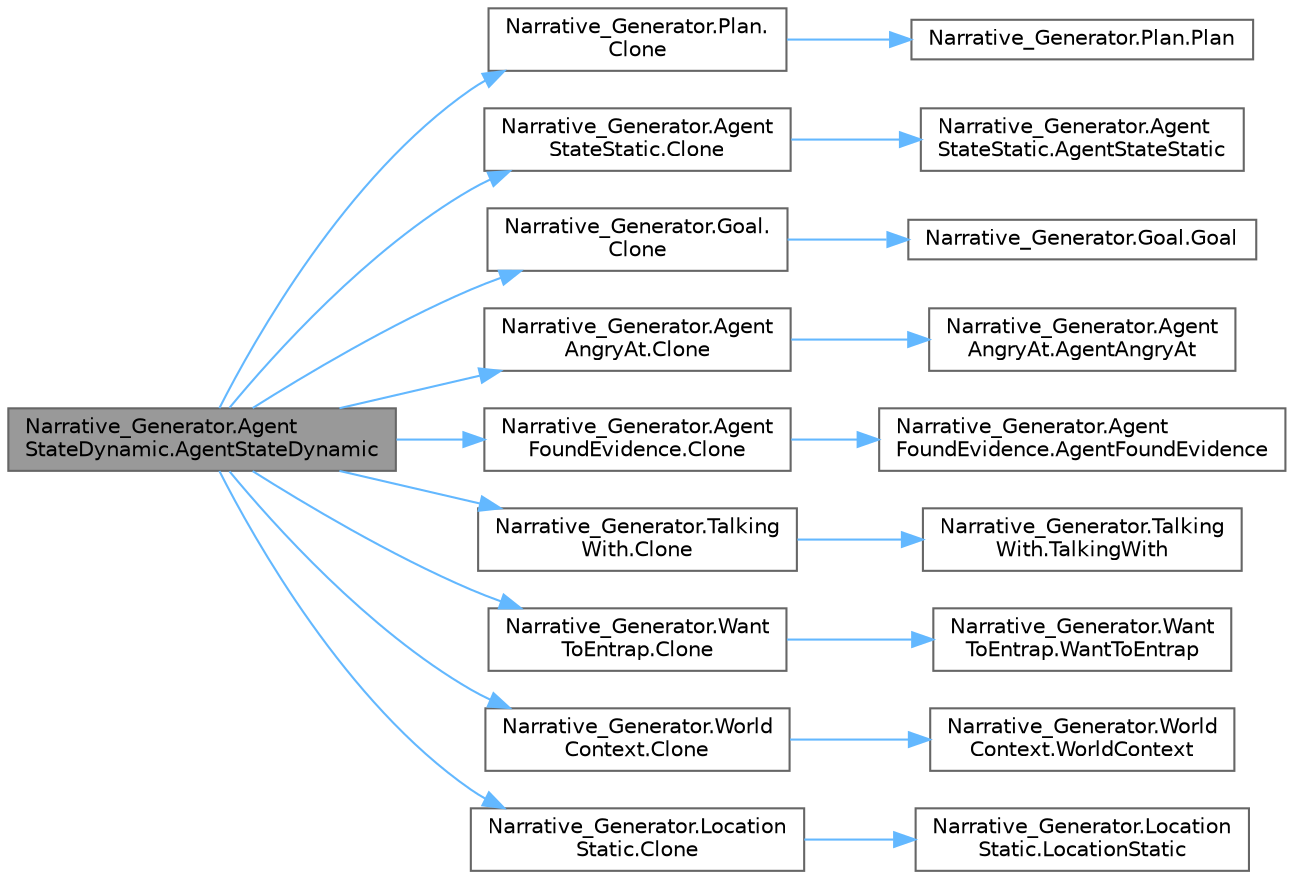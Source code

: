 digraph "Narrative_Generator.AgentStateDynamic.AgentStateDynamic"
{
 // LATEX_PDF_SIZE
  bgcolor="transparent";
  edge [fontname=Helvetica,fontsize=10,labelfontname=Helvetica,labelfontsize=10];
  node [fontname=Helvetica,fontsize=10,shape=box,height=0.2,width=0.4];
  rankdir="LR";
  Node1 [label="Narrative_Generator.Agent\lStateDynamic.AgentStateDynamic",height=0.2,width=0.4,color="gray40", fillcolor="grey60", style="filled", fontcolor="black",tooltip="Constructor with parameters of the dynamic part of the agent, which creates a new instance of the age..."];
  Node1 -> Node2 [color="steelblue1",style="solid"];
  Node2 [label="Narrative_Generator.Plan.\lClone",height=0.2,width=0.4,color="grey40", fillcolor="white", style="filled",URL="$class_narrative___generator_1_1_plan.html#acfb34759f968db3e91ffa81b734abb55",tooltip="Method for creating a plan clone instance."];
  Node2 -> Node3 [color="steelblue1",style="solid"];
  Node3 [label="Narrative_Generator.Plan.Plan",height=0.2,width=0.4,color="grey40", fillcolor="white", style="filled",URL="$class_narrative___generator_1_1_plan.html#acdeb92a08bc175d3b10baafb8428551e",tooltip="Constructor without parameters."];
  Node1 -> Node4 [color="steelblue1",style="solid"];
  Node4 [label="Narrative_Generator.Agent\lStateStatic.Clone",height=0.2,width=0.4,color="grey40", fillcolor="white", style="filled",URL="$class_narrative___generator_1_1_agent_state_static.html#a32adf4a2449433f482775916d9beb111",tooltip="Method for cloning an agent."];
  Node4 -> Node5 [color="steelblue1",style="solid"];
  Node5 [label="Narrative_Generator.Agent\lStateStatic.AgentStateStatic",height=0.2,width=0.4,color="grey40", fillcolor="white", style="filled",URL="$class_narrative___generator_1_1_agent_state_static.html#a4f099a7caf5f22743a45796618db1dc7",tooltip="Method-constructor of the static part of the agent (without input parameters)."];
  Node1 -> Node6 [color="steelblue1",style="solid"];
  Node6 [label="Narrative_Generator.Goal.\lClone",height=0.2,width=0.4,color="grey40", fillcolor="white", style="filled",URL="$class_narrative___generator_1_1_goal.html#adc79aa6974ffd1d0767dbc2563415d1c",tooltip="Method for cloning a goal instance."];
  Node6 -> Node7 [color="steelblue1",style="solid"];
  Node7 [label="Narrative_Generator.Goal.Goal",height=0.2,width=0.4,color="grey40", fillcolor="white", style="filled",URL="$class_narrative___generator_1_1_goal.html#aed1412b5403dd33650796a92f4863537",tooltip="Constructor without parameters."];
  Node1 -> Node8 [color="steelblue1",style="solid"];
  Node8 [label="Narrative_Generator.Agent\lAngryAt.Clone",height=0.2,width=0.4,color="grey40", fillcolor="white", style="filled",URL="$class_narrative___generator_1_1_agent_angry_at.html#a2438c88dad503f42ffdb26443bf0e795",tooltip="Method for cloning an AgentAngryAt instance."];
  Node8 -> Node9 [color="steelblue1",style="solid"];
  Node9 [label="Narrative_Generator.Agent\lAngryAt.AgentAngryAt",height=0.2,width=0.4,color="grey40", fillcolor="white", style="filled",URL="$class_narrative___generator_1_1_agent_angry_at.html#a9d264333a42ef87bc6d22c7dc6c6bb90",tooltip="Constructor without parameters."];
  Node1 -> Node10 [color="steelblue1",style="solid"];
  Node10 [label="Narrative_Generator.Agent\lFoundEvidence.Clone",height=0.2,width=0.4,color="grey40", fillcolor="white", style="filled",URL="$class_narrative___generator_1_1_agent_found_evidence.html#ad4353cf51cd90598d4e65f72e9b84872",tooltip="Method for cloning an AgentFoundEvidence instance."];
  Node10 -> Node11 [color="steelblue1",style="solid"];
  Node11 [label="Narrative_Generator.Agent\lFoundEvidence.AgentFoundEvidence",height=0.2,width=0.4,color="grey40", fillcolor="white", style="filled",URL="$class_narrative___generator_1_1_agent_found_evidence.html#a6f8573120fe4c072cc8783282017ea9a",tooltip="Constructor without parameters."];
  Node1 -> Node12 [color="steelblue1",style="solid"];
  Node12 [label="Narrative_Generator.Talking\lWith.Clone",height=0.2,width=0.4,color="grey40", fillcolor="white", style="filled",URL="$class_narrative___generator_1_1_talking_with.html#acb09778ed5d68fb520ab8b46fe1b4974",tooltip="Method for cloning an TalkingWith instance."];
  Node12 -> Node13 [color="steelblue1",style="solid"];
  Node13 [label="Narrative_Generator.Talking\lWith.TalkingWith",height=0.2,width=0.4,color="grey40", fillcolor="white", style="filled",URL="$class_narrative___generator_1_1_talking_with.html#a05bee069ccc8228db2a537d68b013964",tooltip="Constructor without parameters."];
  Node1 -> Node14 [color="steelblue1",style="solid"];
  Node14 [label="Narrative_Generator.Want\lToEntrap.Clone",height=0.2,width=0.4,color="grey40", fillcolor="white", style="filled",URL="$class_narrative___generator_1_1_want_to_entrap.html#a59682bafe1987e7737322315f530f200",tooltip="Method for cloning an WantToEntrap instance."];
  Node14 -> Node15 [color="steelblue1",style="solid"];
  Node15 [label="Narrative_Generator.Want\lToEntrap.WantToEntrap",height=0.2,width=0.4,color="grey40", fillcolor="white", style="filled",URL="$class_narrative___generator_1_1_want_to_entrap.html#ac1816f15f8f8d670f04a28ff299b2acc",tooltip="Constructor without parameters."];
  Node1 -> Node16 [color="steelblue1",style="solid"];
  Node16 [label="Narrative_Generator.World\lContext.Clone",height=0.2,width=0.4,color="grey40", fillcolor="white", style="filled",URL="$class_narrative___generator_1_1_world_context.html#abeba18992af26745e2f1e723fecd4985",tooltip="Method for cloning an WorldContext instance."];
  Node16 -> Node17 [color="steelblue1",style="solid"];
  Node17 [label="Narrative_Generator.World\lContext.WorldContext",height=0.2,width=0.4,color="grey40", fillcolor="white", style="filled",URL="$class_narrative___generator_1_1_world_context.html#a5f8c39cb1ee6c723f3a27d4681db29bd",tooltip="Constructor without parameters."];
  Node1 -> Node18 [color="steelblue1",style="solid"];
  Node18 [label="Narrative_Generator.Location\lStatic.Clone",height=0.2,width=0.4,color="grey40", fillcolor="white", style="filled",URL="$class_narrative___generator_1_1_location_static.html#a498d5901ac1ab5feb1c570f1fdb103b0",tooltip="A method for cloning a location."];
  Node18 -> Node19 [color="steelblue1",style="solid"];
  Node19 [label="Narrative_Generator.Location\lStatic.LocationStatic",height=0.2,width=0.4,color="grey40", fillcolor="white", style="filled",URL="$class_narrative___generator_1_1_location_static.html#a280497c90776ec47db6a306081b0930b",tooltip="Method constructor for the static part of the location."];
}
